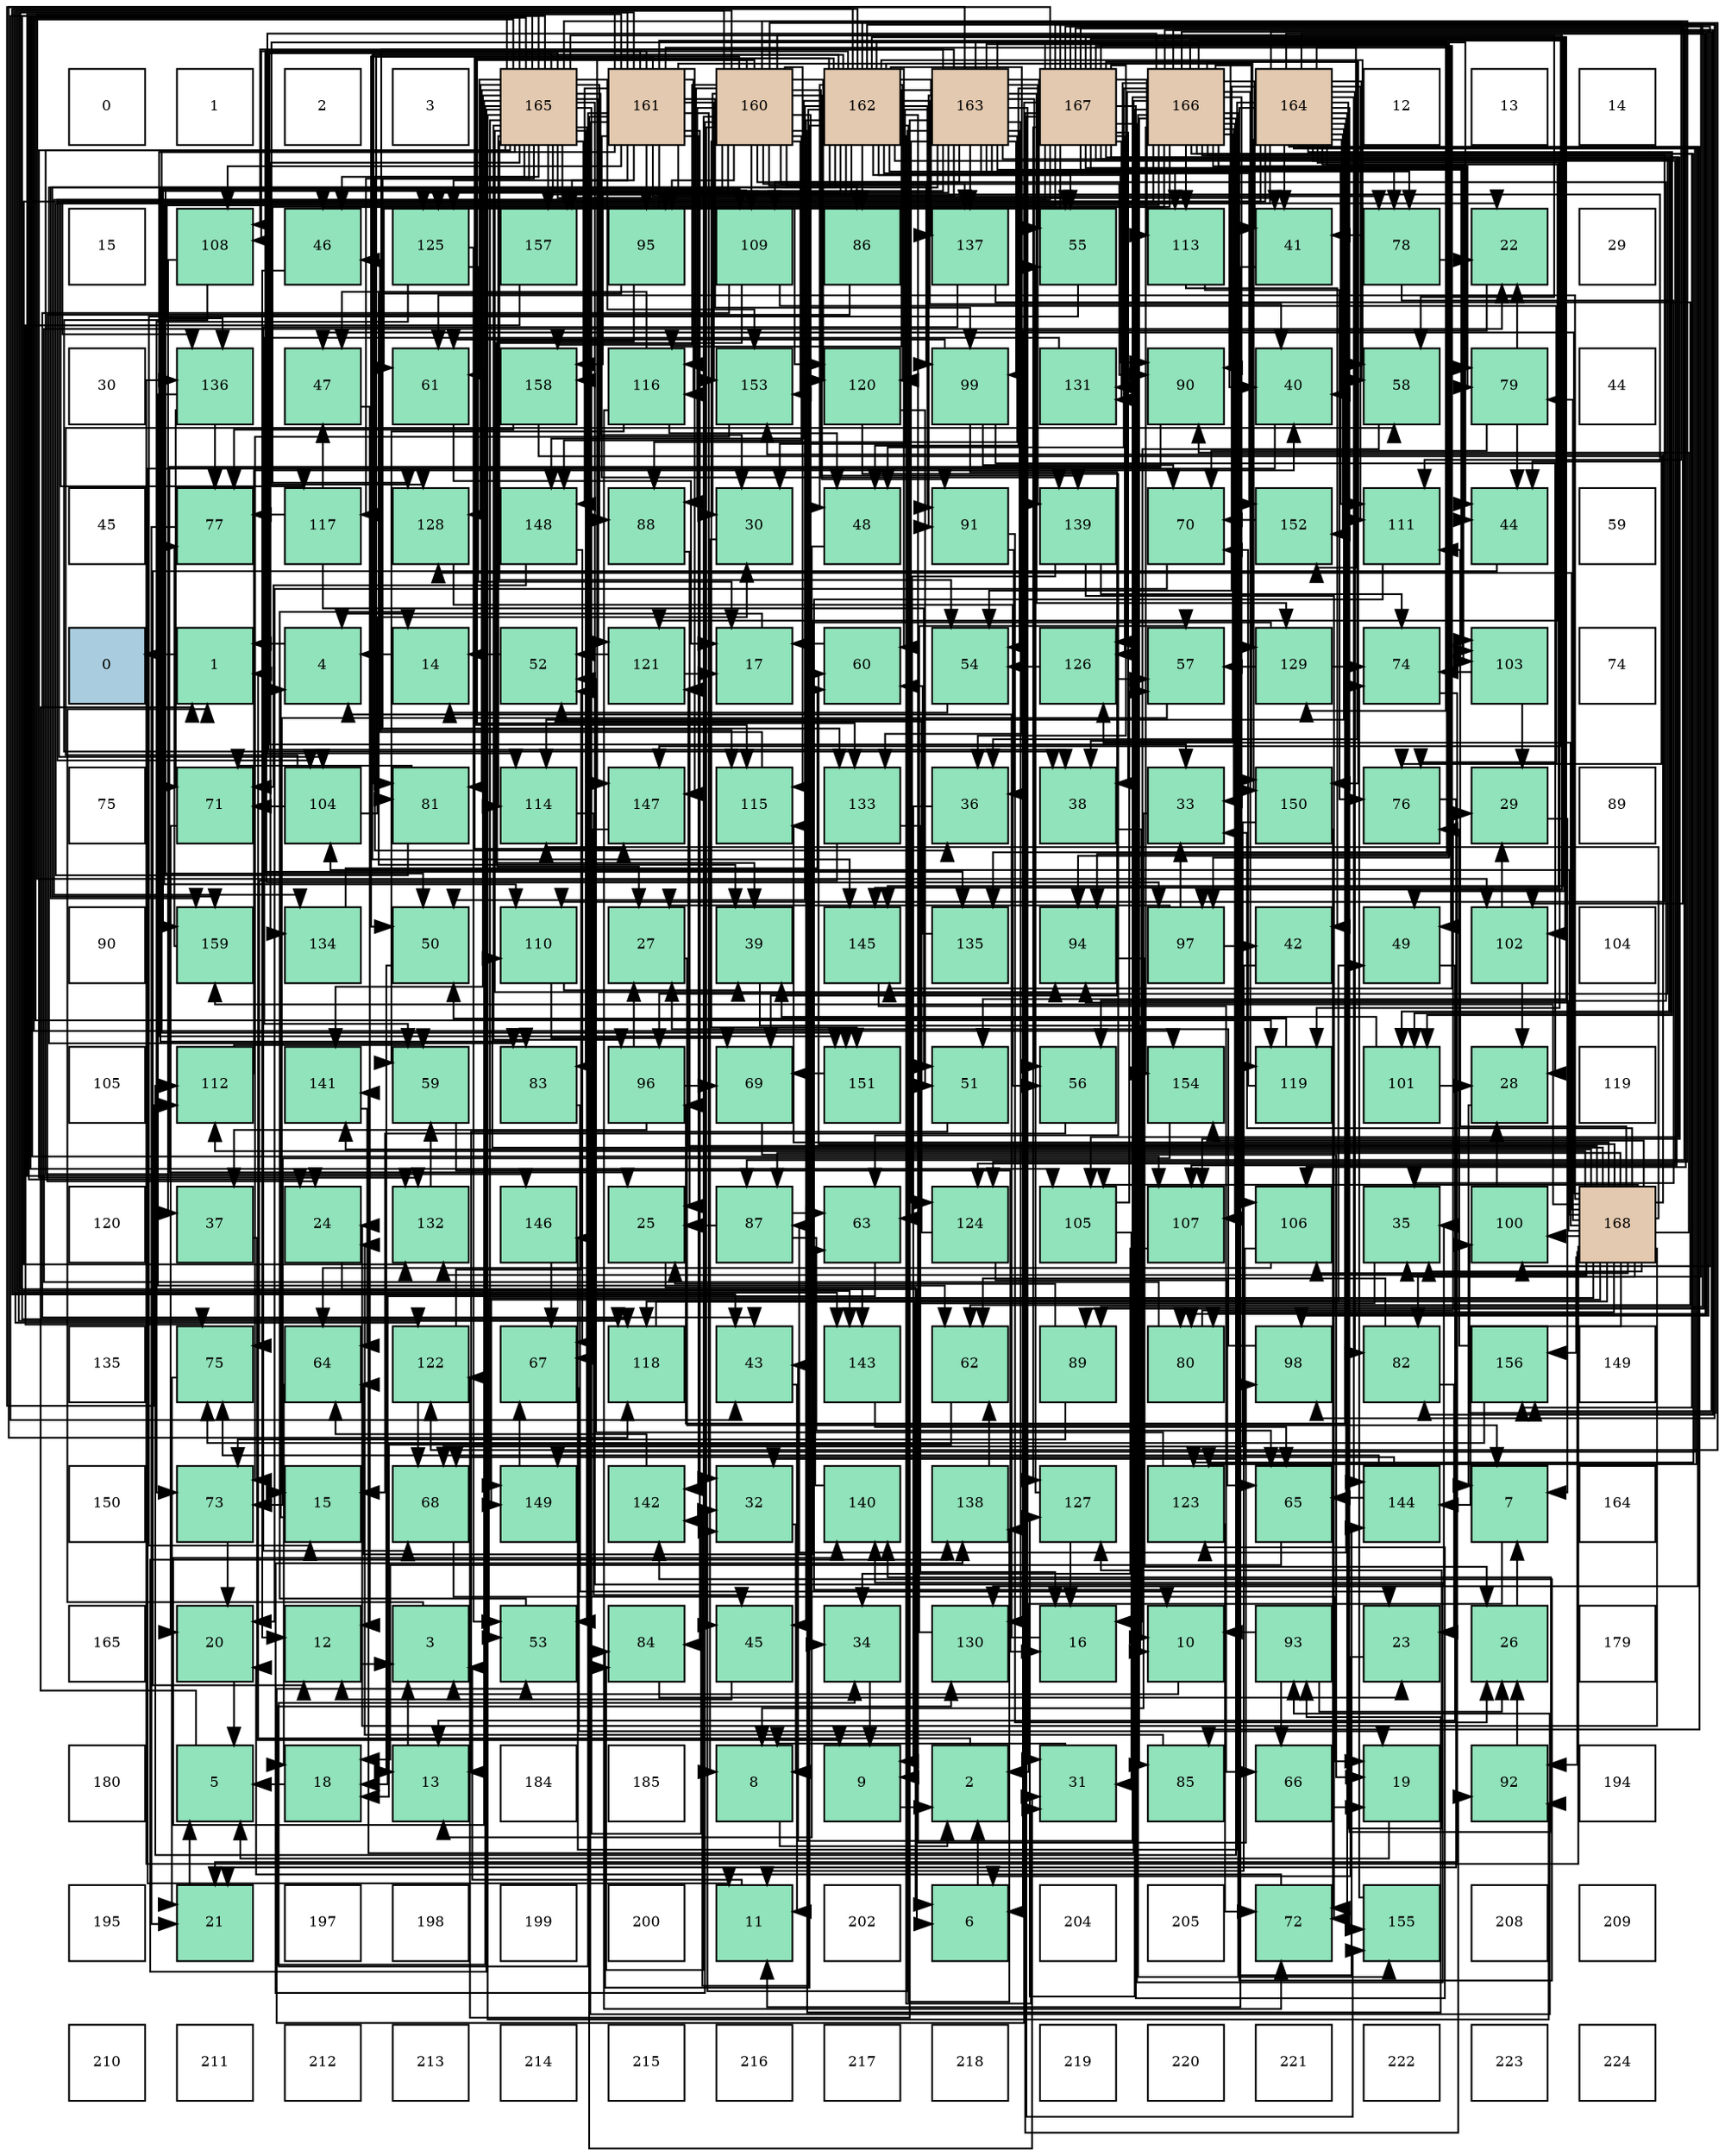 digraph layout{
 rankdir=TB;
 splines=ortho;
 node [style=filled shape=square fixedsize=true width=0.6];
0[label="0", fontsize=8, fillcolor="#ffffff"];
1[label="1", fontsize=8, fillcolor="#ffffff"];
2[label="2", fontsize=8, fillcolor="#ffffff"];
3[label="3", fontsize=8, fillcolor="#ffffff"];
4[label="165", fontsize=8, fillcolor="#e3c9af"];
5[label="161", fontsize=8, fillcolor="#e3c9af"];
6[label="160", fontsize=8, fillcolor="#e3c9af"];
7[label="162", fontsize=8, fillcolor="#e3c9af"];
8[label="163", fontsize=8, fillcolor="#e3c9af"];
9[label="167", fontsize=8, fillcolor="#e3c9af"];
10[label="166", fontsize=8, fillcolor="#e3c9af"];
11[label="164", fontsize=8, fillcolor="#e3c9af"];
12[label="12", fontsize=8, fillcolor="#ffffff"];
13[label="13", fontsize=8, fillcolor="#ffffff"];
14[label="14", fontsize=8, fillcolor="#ffffff"];
15[label="15", fontsize=8, fillcolor="#ffffff"];
16[label="108", fontsize=8, fillcolor="#91e3bb"];
17[label="46", fontsize=8, fillcolor="#91e3bb"];
18[label="125", fontsize=8, fillcolor="#91e3bb"];
19[label="157", fontsize=8, fillcolor="#91e3bb"];
20[label="95", fontsize=8, fillcolor="#91e3bb"];
21[label="109", fontsize=8, fillcolor="#91e3bb"];
22[label="86", fontsize=8, fillcolor="#91e3bb"];
23[label="137", fontsize=8, fillcolor="#91e3bb"];
24[label="55", fontsize=8, fillcolor="#91e3bb"];
25[label="113", fontsize=8, fillcolor="#91e3bb"];
26[label="41", fontsize=8, fillcolor="#91e3bb"];
27[label="78", fontsize=8, fillcolor="#91e3bb"];
28[label="22", fontsize=8, fillcolor="#91e3bb"];
29[label="29", fontsize=8, fillcolor="#ffffff"];
30[label="30", fontsize=8, fillcolor="#ffffff"];
31[label="136", fontsize=8, fillcolor="#91e3bb"];
32[label="47", fontsize=8, fillcolor="#91e3bb"];
33[label="61", fontsize=8, fillcolor="#91e3bb"];
34[label="158", fontsize=8, fillcolor="#91e3bb"];
35[label="116", fontsize=8, fillcolor="#91e3bb"];
36[label="153", fontsize=8, fillcolor="#91e3bb"];
37[label="120", fontsize=8, fillcolor="#91e3bb"];
38[label="99", fontsize=8, fillcolor="#91e3bb"];
39[label="131", fontsize=8, fillcolor="#91e3bb"];
40[label="90", fontsize=8, fillcolor="#91e3bb"];
41[label="40", fontsize=8, fillcolor="#91e3bb"];
42[label="58", fontsize=8, fillcolor="#91e3bb"];
43[label="79", fontsize=8, fillcolor="#91e3bb"];
44[label="44", fontsize=8, fillcolor="#ffffff"];
45[label="45", fontsize=8, fillcolor="#ffffff"];
46[label="77", fontsize=8, fillcolor="#91e3bb"];
47[label="117", fontsize=8, fillcolor="#91e3bb"];
48[label="128", fontsize=8, fillcolor="#91e3bb"];
49[label="148", fontsize=8, fillcolor="#91e3bb"];
50[label="88", fontsize=8, fillcolor="#91e3bb"];
51[label="30", fontsize=8, fillcolor="#91e3bb"];
52[label="48", fontsize=8, fillcolor="#91e3bb"];
53[label="91", fontsize=8, fillcolor="#91e3bb"];
54[label="139", fontsize=8, fillcolor="#91e3bb"];
55[label="70", fontsize=8, fillcolor="#91e3bb"];
56[label="152", fontsize=8, fillcolor="#91e3bb"];
57[label="111", fontsize=8, fillcolor="#91e3bb"];
58[label="44", fontsize=8, fillcolor="#91e3bb"];
59[label="59", fontsize=8, fillcolor="#ffffff"];
60[label="0", fontsize=8, fillcolor="#a9ccde"];
61[label="1", fontsize=8, fillcolor="#91e3bb"];
62[label="4", fontsize=8, fillcolor="#91e3bb"];
63[label="14", fontsize=8, fillcolor="#91e3bb"];
64[label="52", fontsize=8, fillcolor="#91e3bb"];
65[label="121", fontsize=8, fillcolor="#91e3bb"];
66[label="17", fontsize=8, fillcolor="#91e3bb"];
67[label="60", fontsize=8, fillcolor="#91e3bb"];
68[label="54", fontsize=8, fillcolor="#91e3bb"];
69[label="126", fontsize=8, fillcolor="#91e3bb"];
70[label="57", fontsize=8, fillcolor="#91e3bb"];
71[label="129", fontsize=8, fillcolor="#91e3bb"];
72[label="74", fontsize=8, fillcolor="#91e3bb"];
73[label="103", fontsize=8, fillcolor="#91e3bb"];
74[label="74", fontsize=8, fillcolor="#ffffff"];
75[label="75", fontsize=8, fillcolor="#ffffff"];
76[label="71", fontsize=8, fillcolor="#91e3bb"];
77[label="104", fontsize=8, fillcolor="#91e3bb"];
78[label="81", fontsize=8, fillcolor="#91e3bb"];
79[label="114", fontsize=8, fillcolor="#91e3bb"];
80[label="147", fontsize=8, fillcolor="#91e3bb"];
81[label="115", fontsize=8, fillcolor="#91e3bb"];
82[label="133", fontsize=8, fillcolor="#91e3bb"];
83[label="36", fontsize=8, fillcolor="#91e3bb"];
84[label="38", fontsize=8, fillcolor="#91e3bb"];
85[label="33", fontsize=8, fillcolor="#91e3bb"];
86[label="150", fontsize=8, fillcolor="#91e3bb"];
87[label="76", fontsize=8, fillcolor="#91e3bb"];
88[label="29", fontsize=8, fillcolor="#91e3bb"];
89[label="89", fontsize=8, fillcolor="#ffffff"];
90[label="90", fontsize=8, fillcolor="#ffffff"];
91[label="159", fontsize=8, fillcolor="#91e3bb"];
92[label="134", fontsize=8, fillcolor="#91e3bb"];
93[label="50", fontsize=8, fillcolor="#91e3bb"];
94[label="110", fontsize=8, fillcolor="#91e3bb"];
95[label="27", fontsize=8, fillcolor="#91e3bb"];
96[label="39", fontsize=8, fillcolor="#91e3bb"];
97[label="145", fontsize=8, fillcolor="#91e3bb"];
98[label="135", fontsize=8, fillcolor="#91e3bb"];
99[label="94", fontsize=8, fillcolor="#91e3bb"];
100[label="97", fontsize=8, fillcolor="#91e3bb"];
101[label="42", fontsize=8, fillcolor="#91e3bb"];
102[label="49", fontsize=8, fillcolor="#91e3bb"];
103[label="102", fontsize=8, fillcolor="#91e3bb"];
104[label="104", fontsize=8, fillcolor="#ffffff"];
105[label="105", fontsize=8, fillcolor="#ffffff"];
106[label="112", fontsize=8, fillcolor="#91e3bb"];
107[label="141", fontsize=8, fillcolor="#91e3bb"];
108[label="59", fontsize=8, fillcolor="#91e3bb"];
109[label="83", fontsize=8, fillcolor="#91e3bb"];
110[label="96", fontsize=8, fillcolor="#91e3bb"];
111[label="69", fontsize=8, fillcolor="#91e3bb"];
112[label="151", fontsize=8, fillcolor="#91e3bb"];
113[label="51", fontsize=8, fillcolor="#91e3bb"];
114[label="56", fontsize=8, fillcolor="#91e3bb"];
115[label="154", fontsize=8, fillcolor="#91e3bb"];
116[label="119", fontsize=8, fillcolor="#91e3bb"];
117[label="101", fontsize=8, fillcolor="#91e3bb"];
118[label="28", fontsize=8, fillcolor="#91e3bb"];
119[label="119", fontsize=8, fillcolor="#ffffff"];
120[label="120", fontsize=8, fillcolor="#ffffff"];
121[label="37", fontsize=8, fillcolor="#91e3bb"];
122[label="24", fontsize=8, fillcolor="#91e3bb"];
123[label="132", fontsize=8, fillcolor="#91e3bb"];
124[label="146", fontsize=8, fillcolor="#91e3bb"];
125[label="25", fontsize=8, fillcolor="#91e3bb"];
126[label="87", fontsize=8, fillcolor="#91e3bb"];
127[label="63", fontsize=8, fillcolor="#91e3bb"];
128[label="124", fontsize=8, fillcolor="#91e3bb"];
129[label="105", fontsize=8, fillcolor="#91e3bb"];
130[label="107", fontsize=8, fillcolor="#91e3bb"];
131[label="106", fontsize=8, fillcolor="#91e3bb"];
132[label="35", fontsize=8, fillcolor="#91e3bb"];
133[label="100", fontsize=8, fillcolor="#91e3bb"];
134[label="168", fontsize=8, fillcolor="#e3c9af"];
135[label="135", fontsize=8, fillcolor="#ffffff"];
136[label="75", fontsize=8, fillcolor="#91e3bb"];
137[label="64", fontsize=8, fillcolor="#91e3bb"];
138[label="122", fontsize=8, fillcolor="#91e3bb"];
139[label="67", fontsize=8, fillcolor="#91e3bb"];
140[label="118", fontsize=8, fillcolor="#91e3bb"];
141[label="43", fontsize=8, fillcolor="#91e3bb"];
142[label="143", fontsize=8, fillcolor="#91e3bb"];
143[label="62", fontsize=8, fillcolor="#91e3bb"];
144[label="89", fontsize=8, fillcolor="#91e3bb"];
145[label="80", fontsize=8, fillcolor="#91e3bb"];
146[label="98", fontsize=8, fillcolor="#91e3bb"];
147[label="82", fontsize=8, fillcolor="#91e3bb"];
148[label="156", fontsize=8, fillcolor="#91e3bb"];
149[label="149", fontsize=8, fillcolor="#ffffff"];
150[label="150", fontsize=8, fillcolor="#ffffff"];
151[label="73", fontsize=8, fillcolor="#91e3bb"];
152[label="15", fontsize=8, fillcolor="#91e3bb"];
153[label="68", fontsize=8, fillcolor="#91e3bb"];
154[label="149", fontsize=8, fillcolor="#91e3bb"];
155[label="142", fontsize=8, fillcolor="#91e3bb"];
156[label="32", fontsize=8, fillcolor="#91e3bb"];
157[label="140", fontsize=8, fillcolor="#91e3bb"];
158[label="138", fontsize=8, fillcolor="#91e3bb"];
159[label="127", fontsize=8, fillcolor="#91e3bb"];
160[label="123", fontsize=8, fillcolor="#91e3bb"];
161[label="65", fontsize=8, fillcolor="#91e3bb"];
162[label="144", fontsize=8, fillcolor="#91e3bb"];
163[label="7", fontsize=8, fillcolor="#91e3bb"];
164[label="164", fontsize=8, fillcolor="#ffffff"];
165[label="165", fontsize=8, fillcolor="#ffffff"];
166[label="20", fontsize=8, fillcolor="#91e3bb"];
167[label="12", fontsize=8, fillcolor="#91e3bb"];
168[label="3", fontsize=8, fillcolor="#91e3bb"];
169[label="53", fontsize=8, fillcolor="#91e3bb"];
170[label="84", fontsize=8, fillcolor="#91e3bb"];
171[label="45", fontsize=8, fillcolor="#91e3bb"];
172[label="34", fontsize=8, fillcolor="#91e3bb"];
173[label="130", fontsize=8, fillcolor="#91e3bb"];
174[label="16", fontsize=8, fillcolor="#91e3bb"];
175[label="10", fontsize=8, fillcolor="#91e3bb"];
176[label="93", fontsize=8, fillcolor="#91e3bb"];
177[label="23", fontsize=8, fillcolor="#91e3bb"];
178[label="26", fontsize=8, fillcolor="#91e3bb"];
179[label="179", fontsize=8, fillcolor="#ffffff"];
180[label="180", fontsize=8, fillcolor="#ffffff"];
181[label="5", fontsize=8, fillcolor="#91e3bb"];
182[label="18", fontsize=8, fillcolor="#91e3bb"];
183[label="13", fontsize=8, fillcolor="#91e3bb"];
184[label="184", fontsize=8, fillcolor="#ffffff"];
185[label="185", fontsize=8, fillcolor="#ffffff"];
186[label="8", fontsize=8, fillcolor="#91e3bb"];
187[label="9", fontsize=8, fillcolor="#91e3bb"];
188[label="2", fontsize=8, fillcolor="#91e3bb"];
189[label="31", fontsize=8, fillcolor="#91e3bb"];
190[label="85", fontsize=8, fillcolor="#91e3bb"];
191[label="66", fontsize=8, fillcolor="#91e3bb"];
192[label="19", fontsize=8, fillcolor="#91e3bb"];
193[label="92", fontsize=8, fillcolor="#91e3bb"];
194[label="194", fontsize=8, fillcolor="#ffffff"];
195[label="195", fontsize=8, fillcolor="#ffffff"];
196[label="21", fontsize=8, fillcolor="#91e3bb"];
197[label="197", fontsize=8, fillcolor="#ffffff"];
198[label="198", fontsize=8, fillcolor="#ffffff"];
199[label="199", fontsize=8, fillcolor="#ffffff"];
200[label="200", fontsize=8, fillcolor="#ffffff"];
201[label="11", fontsize=8, fillcolor="#91e3bb"];
202[label="202", fontsize=8, fillcolor="#ffffff"];
203[label="6", fontsize=8, fillcolor="#91e3bb"];
204[label="204", fontsize=8, fillcolor="#ffffff"];
205[label="205", fontsize=8, fillcolor="#ffffff"];
206[label="72", fontsize=8, fillcolor="#91e3bb"];
207[label="155", fontsize=8, fillcolor="#91e3bb"];
208[label="208", fontsize=8, fillcolor="#ffffff"];
209[label="209", fontsize=8, fillcolor="#ffffff"];
210[label="210", fontsize=8, fillcolor="#ffffff"];
211[label="211", fontsize=8, fillcolor="#ffffff"];
212[label="212", fontsize=8, fillcolor="#ffffff"];
213[label="213", fontsize=8, fillcolor="#ffffff"];
214[label="214", fontsize=8, fillcolor="#ffffff"];
215[label="215", fontsize=8, fillcolor="#ffffff"];
216[label="216", fontsize=8, fillcolor="#ffffff"];
217[label="217", fontsize=8, fillcolor="#ffffff"];
218[label="218", fontsize=8, fillcolor="#ffffff"];
219[label="219", fontsize=8, fillcolor="#ffffff"];
220[label="220", fontsize=8, fillcolor="#ffffff"];
221[label="221", fontsize=8, fillcolor="#ffffff"];
222[label="222", fontsize=8, fillcolor="#ffffff"];
223[label="223", fontsize=8, fillcolor="#ffffff"];
224[label="224", fontsize=8, fillcolor="#ffffff"];
edge [constraint=false, style=vis];61 -> 60;
188 -> 61;
168 -> 61;
62 -> 61;
181 -> 61;
203 -> 188;
163 -> 188;
186 -> 188;
187 -> 188;
175 -> 168;
201 -> 168;
167 -> 168;
183 -> 168;
63 -> 62;
152 -> 62;
174 -> 62;
66 -> 62;
182 -> 181;
192 -> 181;
166 -> 181;
196 -> 181;
28 -> 203;
177 -> 203;
122 -> 203;
125 -> 203;
178 -> 163;
95 -> 163;
118 -> 163;
88 -> 163;
51 -> 186;
189 -> 186;
156 -> 186;
85 -> 186;
172 -> 187;
132 -> 187;
83 -> 187;
121 -> 187;
84 -> 175;
96 -> 175;
41 -> 201;
26 -> 201;
101 -> 201;
141 -> 201;
58 -> 167;
171 -> 167;
17 -> 167;
32 -> 167;
52 -> 183;
102 -> 183;
93 -> 183;
113 -> 183;
64 -> 63;
169 -> 63;
68 -> 63;
24 -> 152;
114 -> 152;
70 -> 152;
42 -> 174;
108 -> 174;
67 -> 66;
33 -> 66;
143 -> 182;
127 -> 182;
137 -> 182;
161 -> 182;
191 -> 192;
139 -> 192;
153 -> 192;
111 -> 192;
55 -> 166;
76 -> 166;
206 -> 166;
151 -> 166;
72 -> 196;
136 -> 196;
87 -> 196;
46 -> 196;
27 -> 28;
27 -> 132;
27 -> 26;
43 -> 28;
43 -> 58;
43 -> 55;
145 -> 28;
145 -> 88;
78 -> 28;
78 -> 76;
147 -> 177;
147 -> 143;
109 -> 177;
170 -> 177;
190 -> 122;
22 -> 122;
126 -> 125;
126 -> 127;
126 -> 161;
50 -> 125;
144 -> 125;
144 -> 151;
40 -> 125;
53 -> 178;
53 -> 83;
193 -> 178;
176 -> 175;
176 -> 178;
176 -> 191;
99 -> 178;
20 -> 95;
20 -> 96;
110 -> 95;
110 -> 121;
110 -> 111;
100 -> 95;
100 -> 85;
100 -> 101;
146 -> 95;
38 -> 118;
38 -> 33;
38 -> 111;
38 -> 55;
133 -> 118;
117 -> 118;
117 -> 96;
103 -> 118;
103 -> 88;
73 -> 88;
73 -> 72;
77 -> 51;
77 -> 42;
77 -> 76;
129 -> 189;
129 -> 70;
131 -> 156;
131 -> 137;
130 -> 172;
16 -> 121;
16 -> 84;
21 -> 96;
21 -> 141;
21 -> 87;
94 -> 96;
94 -> 111;
57 -> 175;
106 -> 41;
106 -> 108;
25 -> 101;
25 -> 87;
79 -> 171;
81 -> 17;
35 -> 32;
35 -> 52;
35 -> 108;
35 -> 206;
47 -> 32;
47 -> 113;
47 -> 46;
140 -> 102;
116 -> 93;
116 -> 55;
37 -> 113;
37 -> 127;
65 -> 66;
65 -> 64;
138 -> 64;
138 -> 153;
160 -> 64;
160 -> 206;
128 -> 64;
128 -> 161;
18 -> 66;
18 -> 169;
18 -> 151;
69 -> 68;
69 -> 70;
159 -> 174;
159 -> 24;
48 -> 114;
71 -> 70;
71 -> 137;
71 -> 72;
173 -> 70;
39 -> 108;
123 -> 108;
82 -> 174;
82 -> 136;
92 -> 67;
98 -> 67;
31 -> 143;
31 -> 76;
31 -> 46;
23 -> 143;
23 -> 153;
158 -> 143;
54 -> 127;
54 -> 206;
54 -> 72;
157 -> 127;
107 -> 137;
155 -> 137;
142 -> 161;
162 -> 161;
162 -> 153;
162 -> 136;
97 -> 191;
124 -> 139;
80 -> 139;
49 -> 139;
49 -> 76;
154 -> 139;
86 -> 153;
86 -> 206;
112 -> 111;
56 -> 55;
36 -> 151;
115 -> 151;
207 -> 72;
148 -> 136;
148 -> 87;
19 -> 136;
34 -> 87;
34 -> 46;
91 -> 46;
6 -> 51;
6 -> 172;
6 -> 171;
6 -> 114;
6 -> 78;
6 -> 109;
6 -> 170;
6 -> 22;
6 -> 50;
6 -> 40;
6 -> 53;
6 -> 176;
6 -> 20;
6 -> 100;
6 -> 38;
6 -> 103;
6 -> 21;
6 -> 81;
6 -> 35;
6 -> 37;
6 -> 138;
6 -> 128;
6 -> 82;
6 -> 23;
6 -> 158;
6 -> 54;
6 -> 142;
6 -> 80;
6 -> 49;
6 -> 112;
6 -> 36;
6 -> 34;
6 -> 91;
5 -> 189;
5 -> 156;
5 -> 172;
5 -> 93;
5 -> 27;
5 -> 170;
5 -> 40;
5 -> 176;
5 -> 20;
5 -> 100;
5 -> 38;
5 -> 103;
5 -> 16;
5 -> 21;
5 -> 35;
5 -> 140;
5 -> 37;
5 -> 18;
5 -> 71;
5 -> 123;
5 -> 98;
5 -> 54;
5 -> 155;
5 -> 142;
5 -> 80;
5 -> 49;
5 -> 112;
5 -> 56;
5 -> 36;
5 -> 19;
7 -> 189;
7 -> 41;
7 -> 141;
7 -> 58;
7 -> 171;
7 -> 52;
7 -> 93;
7 -> 24;
7 -> 42;
7 -> 67;
7 -> 27;
7 -> 78;
7 -> 109;
7 -> 170;
7 -> 22;
7 -> 40;
7 -> 53;
7 -> 146;
7 -> 133;
7 -> 103;
7 -> 16;
7 -> 25;
7 -> 81;
7 -> 37;
7 -> 138;
7 -> 128;
7 -> 18;
7 -> 71;
7 -> 82;
7 -> 23;
7 -> 158;
7 -> 155;
7 -> 142;
7 -> 97;
7 -> 80;
7 -> 49;
7 -> 19;
7 -> 34;
7 -> 91;
8 -> 51;
8 -> 189;
8 -> 156;
8 -> 41;
8 -> 58;
8 -> 93;
8 -> 68;
8 -> 24;
8 -> 114;
8 -> 27;
8 -> 50;
8 -> 53;
8 -> 99;
8 -> 20;
8 -> 100;
8 -> 38;
8 -> 130;
8 -> 16;
8 -> 21;
8 -> 81;
8 -> 35;
8 -> 140;
8 -> 138;
8 -> 128;
8 -> 18;
8 -> 71;
8 -> 173;
8 -> 98;
8 -> 23;
8 -> 54;
8 -> 56;
8 -> 91;
11 -> 41;
11 -> 26;
11 -> 102;
11 -> 68;
11 -> 42;
11 -> 145;
11 -> 147;
11 -> 190;
11 -> 126;
11 -> 144;
11 -> 110;
11 -> 117;
11 -> 73;
11 -> 57;
11 -> 79;
11 -> 47;
11 -> 116;
11 -> 65;
11 -> 160;
11 -> 159;
11 -> 173;
11 -> 123;
11 -> 31;
11 -> 157;
11 -> 155;
11 -> 162;
11 -> 97;
11 -> 124;
11 -> 154;
11 -> 86;
11 -> 56;
11 -> 207;
11 -> 148;
4 -> 122;
4 -> 51;
4 -> 156;
4 -> 85;
4 -> 132;
4 -> 83;
4 -> 84;
4 -> 26;
4 -> 141;
4 -> 58;
4 -> 17;
4 -> 169;
4 -> 68;
4 -> 24;
4 -> 42;
4 -> 33;
4 -> 78;
4 -> 109;
4 -> 50;
4 -> 193;
4 -> 99;
4 -> 110;
4 -> 129;
4 -> 130;
4 -> 57;
4 -> 79;
4 -> 47;
4 -> 140;
4 -> 116;
4 -> 65;
4 -> 48;
4 -> 173;
4 -> 123;
4 -> 82;
4 -> 92;
4 -> 158;
4 -> 157;
4 -> 107;
4 -> 124;
4 -> 154;
4 -> 112;
4 -> 36;
4 -> 115;
4 -> 19;
4 -> 34;
10 -> 85;
10 -> 83;
10 -> 84;
10 -> 26;
10 -> 141;
10 -> 17;
10 -> 52;
10 -> 43;
10 -> 145;
10 -> 147;
10 -> 190;
10 -> 146;
10 -> 117;
10 -> 73;
10 -> 77;
10 -> 131;
10 -> 130;
10 -> 94;
10 -> 106;
10 -> 25;
10 -> 79;
10 -> 116;
10 -> 160;
10 -> 69;
10 -> 159;
10 -> 48;
10 -> 39;
10 -> 31;
10 -> 107;
10 -> 162;
10 -> 97;
10 -> 80;
10 -> 86;
10 -> 115;
10 -> 207;
10 -> 148;
9 -> 132;
9 -> 83;
9 -> 84;
9 -> 52;
9 -> 102;
9 -> 113;
9 -> 169;
9 -> 33;
9 -> 43;
9 -> 126;
9 -> 144;
9 -> 193;
9 -> 99;
9 -> 110;
9 -> 146;
9 -> 133;
9 -> 117;
9 -> 73;
9 -> 77;
9 -> 129;
9 -> 131;
9 -> 130;
9 -> 94;
9 -> 57;
9 -> 106;
9 -> 25;
9 -> 160;
9 -> 69;
9 -> 159;
9 -> 48;
9 -> 39;
9 -> 92;
9 -> 157;
9 -> 97;
9 -> 86;
9 -> 207;
134 -> 122;
134 -> 85;
134 -> 132;
134 -> 32;
134 -> 169;
134 -> 67;
134 -> 33;
134 -> 43;
134 -> 145;
134 -> 147;
134 -> 126;
134 -> 40;
134 -> 193;
134 -> 99;
134 -> 133;
134 -> 77;
134 -> 129;
134 -> 131;
134 -> 94;
134 -> 57;
134 -> 106;
134 -> 79;
134 -> 81;
134 -> 140;
134 -> 65;
134 -> 69;
134 -> 48;
134 -> 123;
134 -> 31;
134 -> 107;
134 -> 162;
134 -> 154;
134 -> 36;
134 -> 115;
134 -> 148;
134 -> 91;
edge [constraint=true, style=invis];
0 -> 15 -> 30 -> 45 -> 60 -> 75 -> 90 -> 105 -> 120 -> 135 -> 150 -> 165 -> 180 -> 195 -> 210;
1 -> 16 -> 31 -> 46 -> 61 -> 76 -> 91 -> 106 -> 121 -> 136 -> 151 -> 166 -> 181 -> 196 -> 211;
2 -> 17 -> 32 -> 47 -> 62 -> 77 -> 92 -> 107 -> 122 -> 137 -> 152 -> 167 -> 182 -> 197 -> 212;
3 -> 18 -> 33 -> 48 -> 63 -> 78 -> 93 -> 108 -> 123 -> 138 -> 153 -> 168 -> 183 -> 198 -> 213;
4 -> 19 -> 34 -> 49 -> 64 -> 79 -> 94 -> 109 -> 124 -> 139 -> 154 -> 169 -> 184 -> 199 -> 214;
5 -> 20 -> 35 -> 50 -> 65 -> 80 -> 95 -> 110 -> 125 -> 140 -> 155 -> 170 -> 185 -> 200 -> 215;
6 -> 21 -> 36 -> 51 -> 66 -> 81 -> 96 -> 111 -> 126 -> 141 -> 156 -> 171 -> 186 -> 201 -> 216;
7 -> 22 -> 37 -> 52 -> 67 -> 82 -> 97 -> 112 -> 127 -> 142 -> 157 -> 172 -> 187 -> 202 -> 217;
8 -> 23 -> 38 -> 53 -> 68 -> 83 -> 98 -> 113 -> 128 -> 143 -> 158 -> 173 -> 188 -> 203 -> 218;
9 -> 24 -> 39 -> 54 -> 69 -> 84 -> 99 -> 114 -> 129 -> 144 -> 159 -> 174 -> 189 -> 204 -> 219;
10 -> 25 -> 40 -> 55 -> 70 -> 85 -> 100 -> 115 -> 130 -> 145 -> 160 -> 175 -> 190 -> 205 -> 220;
11 -> 26 -> 41 -> 56 -> 71 -> 86 -> 101 -> 116 -> 131 -> 146 -> 161 -> 176 -> 191 -> 206 -> 221;
12 -> 27 -> 42 -> 57 -> 72 -> 87 -> 102 -> 117 -> 132 -> 147 -> 162 -> 177 -> 192 -> 207 -> 222;
13 -> 28 -> 43 -> 58 -> 73 -> 88 -> 103 -> 118 -> 133 -> 148 -> 163 -> 178 -> 193 -> 208 -> 223;
14 -> 29 -> 44 -> 59 -> 74 -> 89 -> 104 -> 119 -> 134 -> 149 -> 164 -> 179 -> 194 -> 209 -> 224;
rank = same {0 -> 1 -> 2 -> 3 -> 4 -> 5 -> 6 -> 7 -> 8 -> 9 -> 10 -> 11 -> 12 -> 13 -> 14};
rank = same {15 -> 16 -> 17 -> 18 -> 19 -> 20 -> 21 -> 22 -> 23 -> 24 -> 25 -> 26 -> 27 -> 28 -> 29};
rank = same {30 -> 31 -> 32 -> 33 -> 34 -> 35 -> 36 -> 37 -> 38 -> 39 -> 40 -> 41 -> 42 -> 43 -> 44};
rank = same {45 -> 46 -> 47 -> 48 -> 49 -> 50 -> 51 -> 52 -> 53 -> 54 -> 55 -> 56 -> 57 -> 58 -> 59};
rank = same {60 -> 61 -> 62 -> 63 -> 64 -> 65 -> 66 -> 67 -> 68 -> 69 -> 70 -> 71 -> 72 -> 73 -> 74};
rank = same {75 -> 76 -> 77 -> 78 -> 79 -> 80 -> 81 -> 82 -> 83 -> 84 -> 85 -> 86 -> 87 -> 88 -> 89};
rank = same {90 -> 91 -> 92 -> 93 -> 94 -> 95 -> 96 -> 97 -> 98 -> 99 -> 100 -> 101 -> 102 -> 103 -> 104};
rank = same {105 -> 106 -> 107 -> 108 -> 109 -> 110 -> 111 -> 112 -> 113 -> 114 -> 115 -> 116 -> 117 -> 118 -> 119};
rank = same {120 -> 121 -> 122 -> 123 -> 124 -> 125 -> 126 -> 127 -> 128 -> 129 -> 130 -> 131 -> 132 -> 133 -> 134};
rank = same {135 -> 136 -> 137 -> 138 -> 139 -> 140 -> 141 -> 142 -> 143 -> 144 -> 145 -> 146 -> 147 -> 148 -> 149};
rank = same {150 -> 151 -> 152 -> 153 -> 154 -> 155 -> 156 -> 157 -> 158 -> 159 -> 160 -> 161 -> 162 -> 163 -> 164};
rank = same {165 -> 166 -> 167 -> 168 -> 169 -> 170 -> 171 -> 172 -> 173 -> 174 -> 175 -> 176 -> 177 -> 178 -> 179};
rank = same {180 -> 181 -> 182 -> 183 -> 184 -> 185 -> 186 -> 187 -> 188 -> 189 -> 190 -> 191 -> 192 -> 193 -> 194};
rank = same {195 -> 196 -> 197 -> 198 -> 199 -> 200 -> 201 -> 202 -> 203 -> 204 -> 205 -> 206 -> 207 -> 208 -> 209};
rank = same {210 -> 211 -> 212 -> 213 -> 214 -> 215 -> 216 -> 217 -> 218 -> 219 -> 220 -> 221 -> 222 -> 223 -> 224};
}
